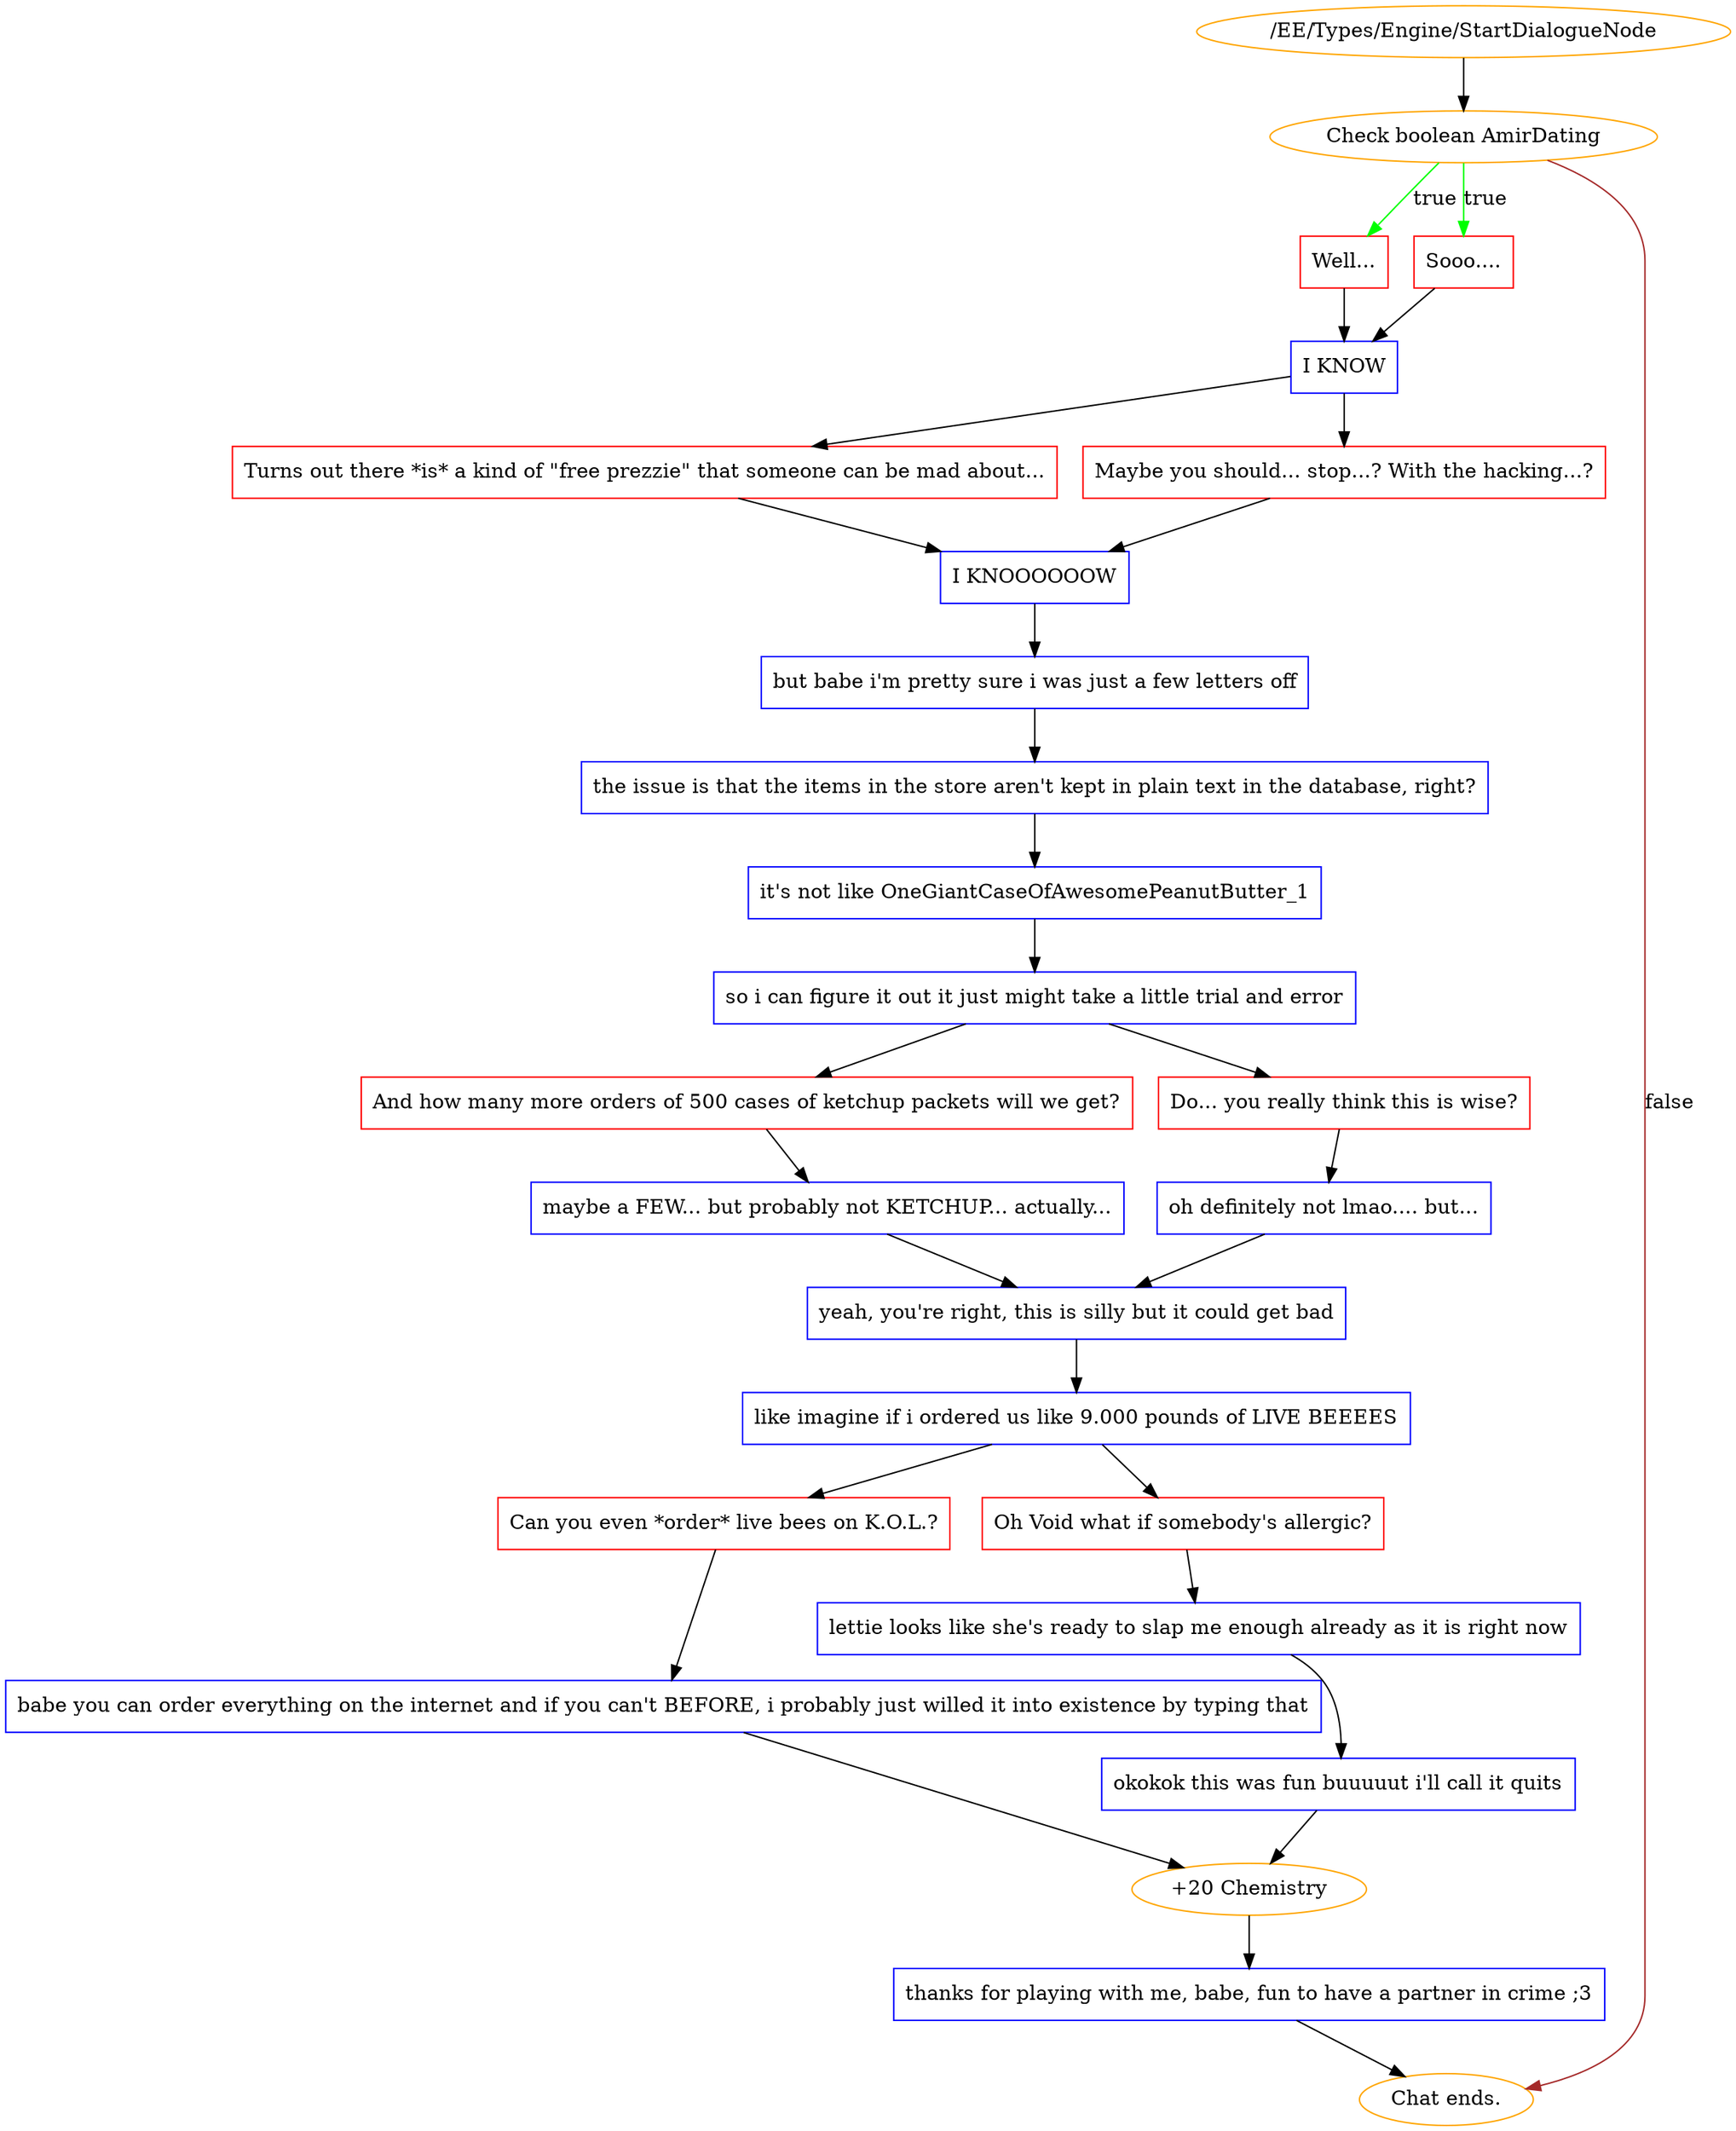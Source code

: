digraph {
	3290 [label="/EE/Types/Engine/StartDialogueNode",color=orange];
		3290 -> 3291;
	3291 [label="Check boolean AmirDating",color=orange];
		3291 -> 3292 [label=true,color=green];
		3291 -> 3293 [label=true,color=green];
		3291 -> "Chat ends." [label=false,color=brown];
	3292 [label="Well...",shape=box,color=red];
		3292 -> 3295;
	3293 [label="Sooo....",shape=box,color=red];
		3293 -> 3295;
	"Chat ends." [color=orange];
	3295 [label="I KNOW",shape=box,color=blue];
		3295 -> 3296;
		3295 -> 3297;
	3296 [label="Turns out there *is* a kind of \"free prezzie\" that someone can be mad about...",shape=box,color=red];
		3296 -> 3298;
	3297 [label="Maybe you should... stop...? With the hacking...?",shape=box,color=red];
		3297 -> 3298;
	3298 [label="I KNOOOOOOW",shape=box,color=blue];
		3298 -> 3299;
	3299 [label="but babe i'm pretty sure i was just a few letters off",shape=box,color=blue];
		3299 -> 3300;
	3300 [label="the issue is that the items in the store aren't kept in plain text in the database, right?",shape=box,color=blue];
		3300 -> 3301;
	3301 [label="it's not like OneGiantCaseOfAwesomePeanutButter_1",shape=box,color=blue];
		3301 -> 3302;
	3302 [label="so i can figure it out it just might take a little trial and error",shape=box,color=blue];
		3302 -> 3303;
		3302 -> 3304;
	3303 [label="And how many more orders of 500 cases of ketchup packets will we get?",shape=box,color=red];
		3303 -> 3305;
	3304 [label="Do... you really think this is wise?",shape=box,color=red];
		3304 -> 3306;
	3305 [label="maybe a FEW... but probably not KETCHUP... actually...",shape=box,color=blue];
		3305 -> 3307;
	3306 [label="oh definitely not lmao.... but...",shape=box,color=blue];
		3306 -> 3307;
	3307 [label="yeah, you're right, this is silly but it could get bad",shape=box,color=blue];
		3307 -> 3308;
	3308 [label="like imagine if i ordered us like 9.000 pounds of LIVE BEEEES",shape=box,color=blue];
		3308 -> 3309;
		3308 -> 3310;
	3309 [label="Can you even *order* live bees on K.O.L.?",shape=box,color=red];
		3309 -> 3311;
	3310 [label="Oh Void what if somebody's allergic?",shape=box,color=red];
		3310 -> 3312;
	3311 [label="babe you can order everything on the internet and if you can't BEFORE, i probably just willed it into existence by typing that",shape=box,color=blue];
		3311 -> 3316;
	3312 [label="lettie looks like she's ready to slap me enough already as it is right now",shape=box,color=blue];
		3312 -> 3313;
	3316 [label="+20 Chemistry",color=orange];
		3316 -> 3315;
	3313 [label="okokok this was fun buuuuut i'll call it quits",shape=box,color=blue];
		3313 -> 3316;
	3315 [label="thanks for playing with me, babe, fun to have a partner in crime ;3",shape=box,color=blue];
		3315 -> "Chat ends.";
	"Chat ends." [color=orange];
}